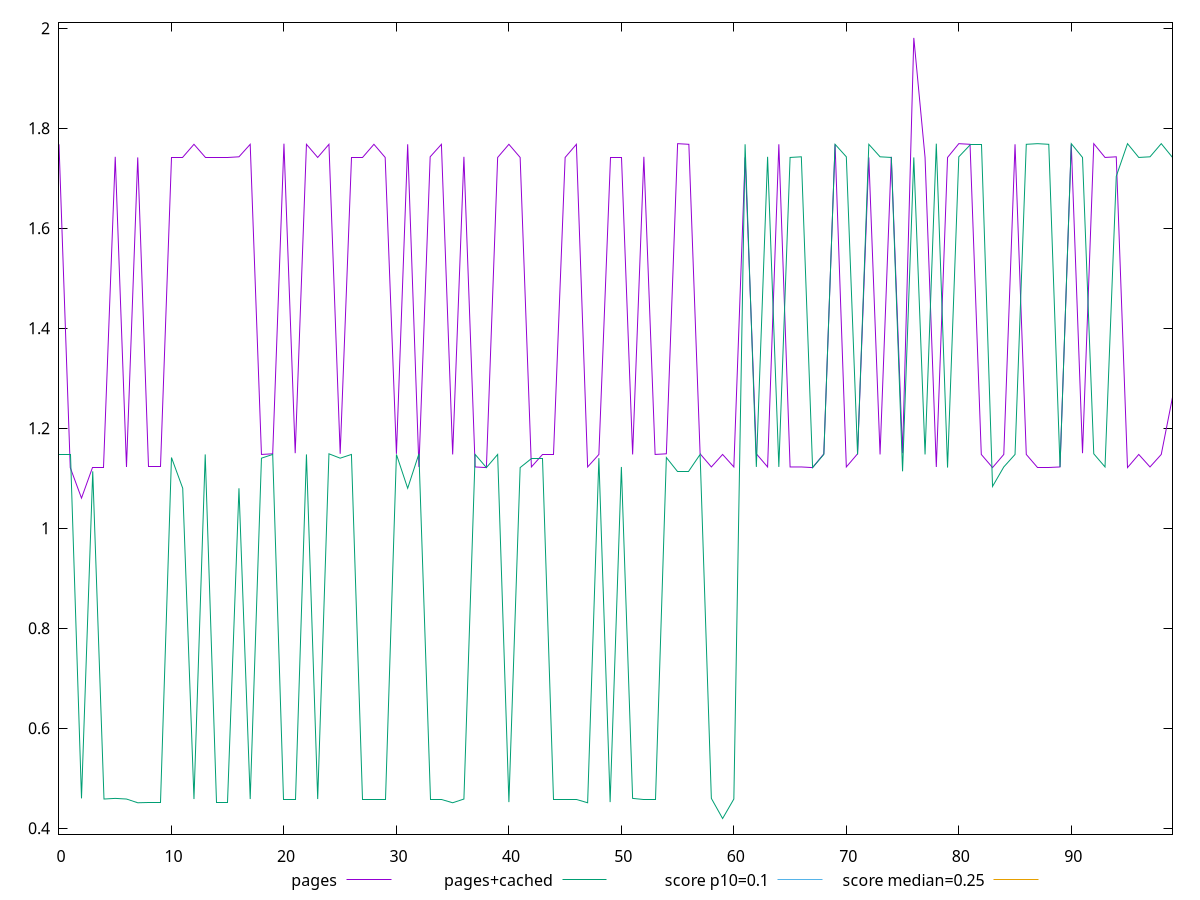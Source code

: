 reset

$pages <<EOF
0 1.7678036499023437
1 1.121230978012085
2 1.060179723739624
3 1.121230978012085
4 1.121230978012085
5 1.7428033447265623
6 1.122485631942749
7 1.7415240478515623
8 1.122485631942749
9 1.122485631942749
10 1.7415240478515623
11 1.7415240478515623
12 1.7678036499023437
13 1.7415240478515623
14 1.7415240478515623
15 1.7415240478515623
16 1.7428033447265623
17 1.7678036499023437
18 1.1475105800628662
19 1.1487898769378664
20 1.7690829467773437
21 1.1500445308685303
22 1.7678036499023437
23 1.7415240478515623
24 1.7678036499023437
25 1.1487898769378664
26 1.7415240478515623
27 1.7415240478515623
28 1.7678036499023437
29 1.7415240478515623
30 1.1487652339935301
31 1.7678036499023437
32 1.122510274887085
33 1.7428033447265623
34 1.7678036499023437
35 1.1475105800628662
36 1.7428033447265623
37 1.122485631942749
38 1.121230978012085
39 1.7415240478515623
40 1.7678036499023437
41 1.7415240478515623
42 1.122510274887085
43 1.1475105800628662
44 1.1475105800628662
45 1.7415240478515623
46 1.7678036499023437
47 1.122510274887085
48 1.1475105800628662
49 1.7415240478515623
50 1.7415240478515623
51 1.1475105800628662
52 1.7428033447265623
53 1.1475105800628662
54 1.1487898769378664
55 1.7690829467773437
56 1.7678036499023437
57 1.1487652339935301
58 1.122510274887085
59 1.1475105800628662
60 1.122485631942749
61 1.7415240478515623
62 1.1487652339935301
63 1.122485631942749
64 1.7678036499023437
65 1.122510274887085
66 1.122485631942749
67 1.121230978012085
68 1.1487652339935301
69 1.7678036499023437
70 1.122485631942749
71 1.1487898769378664
72 1.7415240478515623
73 1.1475105800628662
74 1.7428033447265623
75 1.1500445308685303
76 1.9806091851128471
77 1.7415240478515623
78 1.122485631942749
79 1.7415240478515623
80 1.7690829467773437
81 1.7678036499023437
82 1.1475105800628662
83 1.121230978012085
84 1.1475105800628662
85 1.7678036499023437
86 1.1475105800628662
87 1.121230978012085
88 1.121230978012085
89 1.122485631942749
90 1.7678036499023437
91 1.1500445308685303
92 1.7690829467773437
93 1.7415240478515626
94 1.7428033447265623
95 1.121230978012085
96 1.1475105800628662
97 1.122510274887085
98 1.1475105800628662
99 1.2617944291432697
EOF

$pagesCached <<EOF
0 1.1475105800628662
1 1.1475105800628662
2 0.45959706687927243
3 1.1137677001953123
4 0.45831777000427243
5 0.45959706687927243
6 0.45831777000427243
7 0.45085449218749996
8 0.45213378906249996
9 0.45213378906249996
10 1.1413265991210935
11 1.07989013671875
12 0.45831777000427243
13 1.1475105800628662
14 0.45085449218749996
15 0.45085449218749996
16 1.07989013671875
17 0.45831777000427243
18 1.1400473022460935
19 1.1475105800628662
20 0.45831777000427243
21 0.45831777000427243
22 1.1475105800628662
23 0.45831777000427243
24 1.1487898769378662
25 1.1400473022460935
26 1.1475105800628662
27 0.45831777000427243
28 0.45831777000427243
29 0.45831777000427243
30 1.1475105800628662
31 1.0798901367187501
32 1.1487898769378662
33 0.45831777000427243
34 0.45831777000427243
35 0.45085449218749996
36 0.45831777000427243
37 1.1475105800628662
38 1.1212309780120848
39 1.1475105800628662
40 0.45213378906249996
41 1.1212309780120848
42 1.1400473022460935
43 1.1400473022460935
44 0.45831777000427243
45 0.45831777000427243
46 0.45831777000427243
47 0.45085449218749996
48 1.1400473022460935
49 0.45213378906249996
50 1.1225102748870848
51 0.45959706687927243
52 0.45831777000427243
53 0.45831777000427243
54 1.1413265991210935
55 1.1137677001953123
56 1.1137677001953123
57 1.1475105800628662
58 0.45959706687927243
59 0.4193431606292724
60 0.45831777000427243
61 1.7678036499023435
62 1.1225102748870848
63 1.7428033447265623
64 1.122510274887085
65 1.7415240478515621
66 1.742803344726562
67 1.121230978012085
68 1.1475105800628662
69 1.7678036499023435
70 1.7428033447265625
71 1.1475105800628662
72 1.7678036499023437
73 1.7428033447265623
74 1.7415240478515623
75 1.1137677001953123
76 1.7415240478515623
77 1.1475105800628662
78 1.7690829467773437
79 1.121230978012085
80 1.7428033447265623
81 1.7678036499023437
82 1.7678036499023437
83 1.083535665512085
84 1.122510274887085
85 1.1475105800628662
86 1.7678036499023437
87 1.7690829467773437
88 1.7678036499023437
89 1.1225102748870848
90 1.7690829467773435
91 1.7415240478515623
92 1.1487898769378662
93 1.1225102748870848
94 1.7038287353515622
95 1.7690829467773437
96 1.7415240478515621
97 1.742803344726562
98 1.7690829467773435
99 1.7415240478515621
EOF

set key outside below
set xrange [0:99]
set yrange [0.38811784013960093:2.0118345056025184]
set trange [0.38811784013960093:2.0118345056025184]
set terminal svg size 640, 520 enhanced background rgb 'white'
set output "report_00018_2021-02-10T15-25-16.877Z/cumulative-layout-shift/comparison/line/0_vs_1.svg"

plot $pages title "pages" with line, \
     $pagesCached title "pages+cached" with line, \
     0.1 title "score p10=0.1", \
     0.25 title "score median=0.25"

reset
